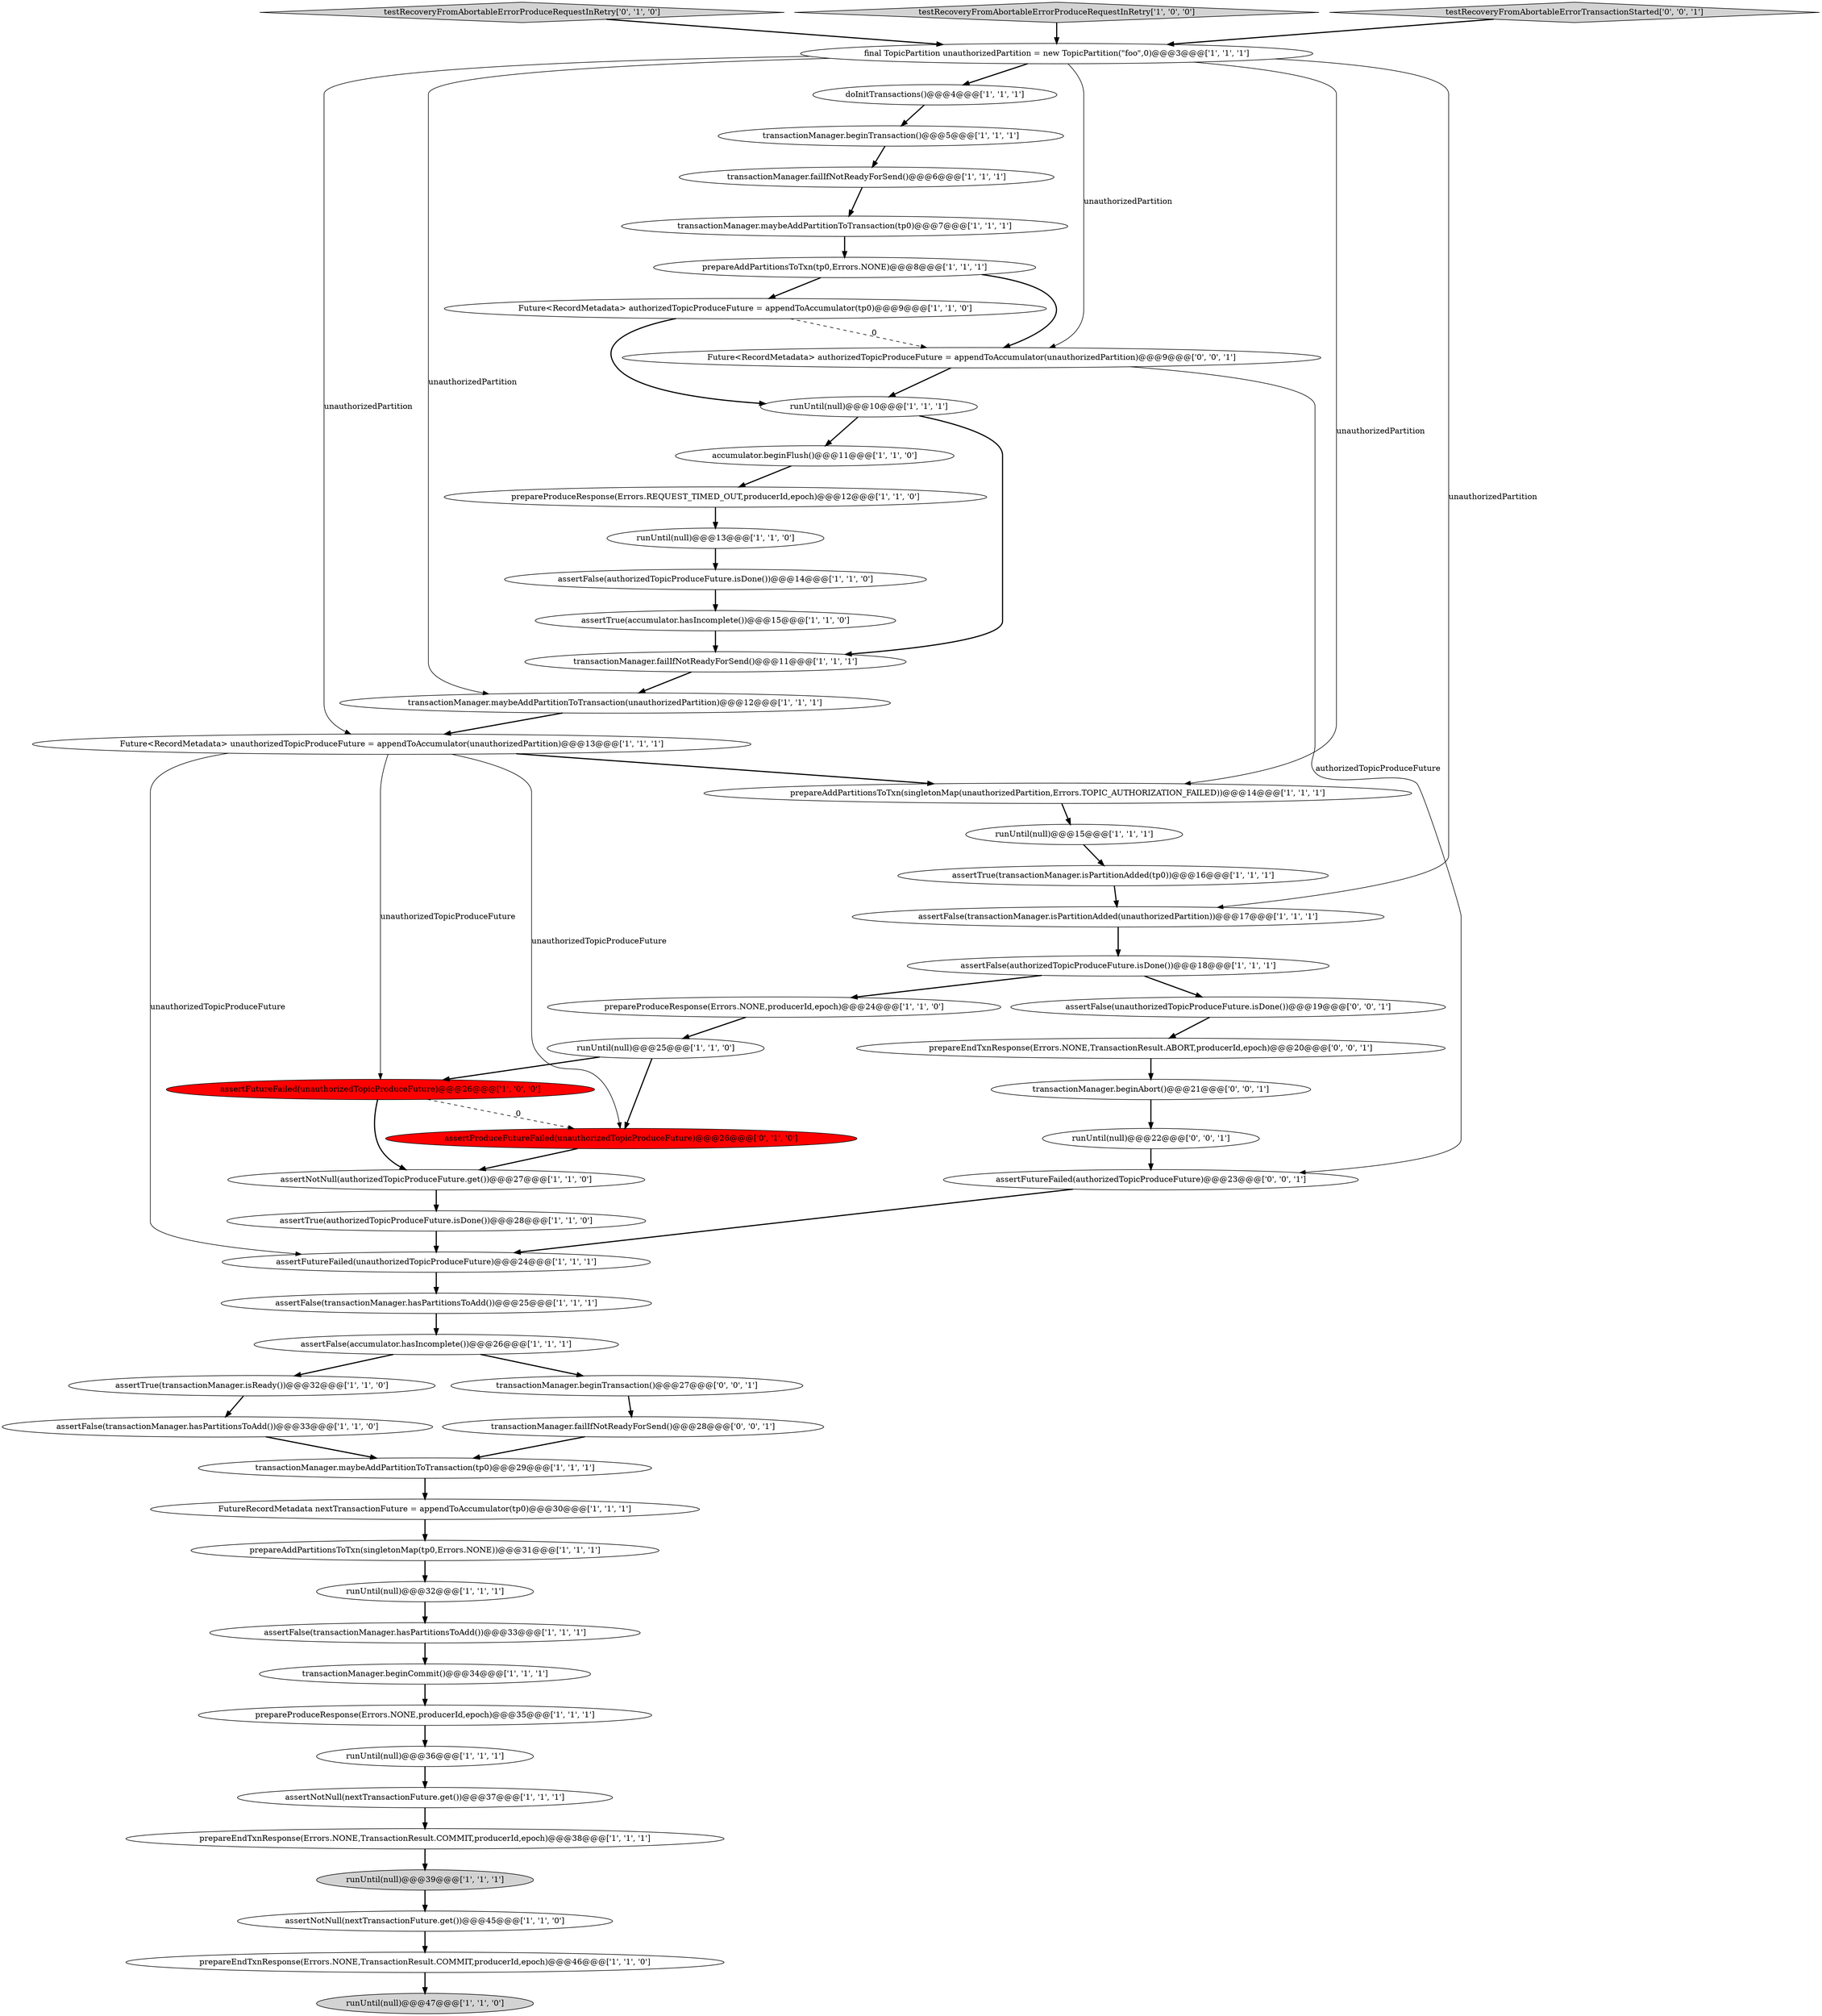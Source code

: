 digraph {
28 [style = filled, label = "assertFutureFailed(unauthorizedTopicProduceFuture)@@@24@@@['1', '1', '1']", fillcolor = white, shape = ellipse image = "AAA0AAABBB1BBB"];
34 [style = filled, label = "transactionManager.maybeAddPartitionToTransaction(tp0)@@@29@@@['1', '1', '1']", fillcolor = white, shape = ellipse image = "AAA0AAABBB1BBB"];
51 [style = filled, label = "transactionManager.beginAbort()@@@21@@@['0', '0', '1']", fillcolor = white, shape = ellipse image = "AAA0AAABBB3BBB"];
1 [style = filled, label = "Future<RecordMetadata> unauthorizedTopicProduceFuture = appendToAccumulator(unauthorizedPartition)@@@13@@@['1', '1', '1']", fillcolor = white, shape = ellipse image = "AAA0AAABBB1BBB"];
30 [style = filled, label = "prepareEndTxnResponse(Errors.NONE,TransactionResult.COMMIT,producerId,epoch)@@@38@@@['1', '1', '1']", fillcolor = white, shape = ellipse image = "AAA0AAABBB1BBB"];
33 [style = filled, label = "assertFalse(transactionManager.hasPartitionsToAdd())@@@25@@@['1', '1', '1']", fillcolor = white, shape = ellipse image = "AAA0AAABBB1BBB"];
43 [style = filled, label = "prepareAddPartitionsToTxn(singletonMap(tp0,Errors.NONE))@@@31@@@['1', '1', '1']", fillcolor = white, shape = ellipse image = "AAA0AAABBB1BBB"];
20 [style = filled, label = "transactionManager.beginCommit()@@@34@@@['1', '1', '1']", fillcolor = white, shape = ellipse image = "AAA0AAABBB1BBB"];
10 [style = filled, label = "transactionManager.beginTransaction()@@@5@@@['1', '1', '1']", fillcolor = white, shape = ellipse image = "AAA0AAABBB1BBB"];
5 [style = filled, label = "runUntil(null)@@@25@@@['1', '1', '0']", fillcolor = white, shape = ellipse image = "AAA0AAABBB1BBB"];
42 [style = filled, label = "assertFalse(accumulator.hasIncomplete())@@@26@@@['1', '1', '1']", fillcolor = white, shape = ellipse image = "AAA0AAABBB1BBB"];
49 [style = filled, label = "Future<RecordMetadata> authorizedTopicProduceFuture = appendToAccumulator(unauthorizedPartition)@@@9@@@['0', '0', '1']", fillcolor = white, shape = ellipse image = "AAA0AAABBB3BBB"];
31 [style = filled, label = "FutureRecordMetadata nextTransactionFuture = appendToAccumulator(tp0)@@@30@@@['1', '1', '1']", fillcolor = white, shape = ellipse image = "AAA0AAABBB1BBB"];
32 [style = filled, label = "prepareEndTxnResponse(Errors.NONE,TransactionResult.COMMIT,producerId,epoch)@@@46@@@['1', '1', '0']", fillcolor = white, shape = ellipse image = "AAA0AAABBB1BBB"];
47 [style = filled, label = "testRecoveryFromAbortableErrorProduceRequestInRetry['0', '1', '0']", fillcolor = lightgray, shape = diamond image = "AAA0AAABBB2BBB"];
3 [style = filled, label = "prepareAddPartitionsToTxn(singletonMap(unauthorizedPartition,Errors.TOPIC_AUTHORIZATION_FAILED))@@@14@@@['1', '1', '1']", fillcolor = white, shape = ellipse image = "AAA0AAABBB1BBB"];
11 [style = filled, label = "testRecoveryFromAbortableErrorProduceRequestInRetry['1', '0', '0']", fillcolor = lightgray, shape = diamond image = "AAA0AAABBB1BBB"];
55 [style = filled, label = "testRecoveryFromAbortableErrorTransactionStarted['0', '0', '1']", fillcolor = lightgray, shape = diamond image = "AAA0AAABBB3BBB"];
52 [style = filled, label = "prepareEndTxnResponse(Errors.NONE,TransactionResult.ABORT,producerId,epoch)@@@20@@@['0', '0', '1']", fillcolor = white, shape = ellipse image = "AAA0AAABBB3BBB"];
41 [style = filled, label = "assertFalse(authorizedTopicProduceFuture.isDone())@@@14@@@['1', '1', '0']", fillcolor = white, shape = ellipse image = "AAA0AAABBB1BBB"];
7 [style = filled, label = "assertTrue(transactionManager.isPartitionAdded(tp0))@@@16@@@['1', '1', '1']", fillcolor = white, shape = ellipse image = "AAA0AAABBB1BBB"];
2 [style = filled, label = "prepareAddPartitionsToTxn(tp0,Errors.NONE)@@@8@@@['1', '1', '1']", fillcolor = white, shape = ellipse image = "AAA0AAABBB1BBB"];
21 [style = filled, label = "runUntil(null)@@@47@@@['1', '1', '0']", fillcolor = lightgray, shape = ellipse image = "AAA0AAABBB1BBB"];
27 [style = filled, label = "runUntil(null)@@@36@@@['1', '1', '1']", fillcolor = white, shape = ellipse image = "AAA0AAABBB1BBB"];
46 [style = filled, label = "assertProduceFutureFailed(unauthorizedTopicProduceFuture)@@@26@@@['0', '1', '0']", fillcolor = red, shape = ellipse image = "AAA1AAABBB2BBB"];
36 [style = filled, label = "assertFalse(transactionManager.isPartitionAdded(unauthorizedPartition))@@@17@@@['1', '1', '1']", fillcolor = white, shape = ellipse image = "AAA0AAABBB1BBB"];
44 [style = filled, label = "assertNotNull(nextTransactionFuture.get())@@@37@@@['1', '1', '1']", fillcolor = white, shape = ellipse image = "AAA0AAABBB1BBB"];
19 [style = filled, label = "runUntil(null)@@@13@@@['1', '1', '0']", fillcolor = white, shape = ellipse image = "AAA0AAABBB1BBB"];
9 [style = filled, label = "doInitTransactions()@@@4@@@['1', '1', '1']", fillcolor = white, shape = ellipse image = "AAA0AAABBB1BBB"];
6 [style = filled, label = "runUntil(null)@@@32@@@['1', '1', '1']", fillcolor = white, shape = ellipse image = "AAA0AAABBB1BBB"];
13 [style = filled, label = "assertFalse(authorizedTopicProduceFuture.isDone())@@@18@@@['1', '1', '1']", fillcolor = white, shape = ellipse image = "AAA0AAABBB1BBB"];
8 [style = filled, label = "prepareProduceResponse(Errors.NONE,producerId,epoch)@@@35@@@['1', '1', '1']", fillcolor = white, shape = ellipse image = "AAA0AAABBB1BBB"];
16 [style = filled, label = "assertNotNull(nextTransactionFuture.get())@@@45@@@['1', '1', '0']", fillcolor = white, shape = ellipse image = "AAA0AAABBB1BBB"];
26 [style = filled, label = "Future<RecordMetadata> authorizedTopicProduceFuture = appendToAccumulator(tp0)@@@9@@@['1', '1', '0']", fillcolor = white, shape = ellipse image = "AAA0AAABBB1BBB"];
53 [style = filled, label = "assertFutureFailed(authorizedTopicProduceFuture)@@@23@@@['0', '0', '1']", fillcolor = white, shape = ellipse image = "AAA0AAABBB3BBB"];
15 [style = filled, label = "assertTrue(transactionManager.isReady())@@@32@@@['1', '1', '0']", fillcolor = white, shape = ellipse image = "AAA0AAABBB1BBB"];
22 [style = filled, label = "assertFutureFailed(unauthorizedTopicProduceFuture)@@@26@@@['1', '0', '0']", fillcolor = red, shape = ellipse image = "AAA1AAABBB1BBB"];
39 [style = filled, label = "runUntil(null)@@@15@@@['1', '1', '1']", fillcolor = white, shape = ellipse image = "AAA0AAABBB1BBB"];
4 [style = filled, label = "prepareProduceResponse(Errors.NONE,producerId,epoch)@@@24@@@['1', '1', '0']", fillcolor = white, shape = ellipse image = "AAA0AAABBB1BBB"];
38 [style = filled, label = "assertFalse(transactionManager.hasPartitionsToAdd())@@@33@@@['1', '1', '0']", fillcolor = white, shape = ellipse image = "AAA0AAABBB1BBB"];
0 [style = filled, label = "transactionManager.failIfNotReadyForSend()@@@11@@@['1', '1', '1']", fillcolor = white, shape = ellipse image = "AAA0AAABBB1BBB"];
18 [style = filled, label = "final TopicPartition unauthorizedPartition = new TopicPartition(\"foo\",0)@@@3@@@['1', '1', '1']", fillcolor = white, shape = ellipse image = "AAA0AAABBB1BBB"];
35 [style = filled, label = "transactionManager.maybeAddPartitionToTransaction(unauthorizedPartition)@@@12@@@['1', '1', '1']", fillcolor = white, shape = ellipse image = "AAA0AAABBB1BBB"];
50 [style = filled, label = "assertFalse(unauthorizedTopicProduceFuture.isDone())@@@19@@@['0', '0', '1']", fillcolor = white, shape = ellipse image = "AAA0AAABBB3BBB"];
37 [style = filled, label = "assertTrue(authorizedTopicProduceFuture.isDone())@@@28@@@['1', '1', '0']", fillcolor = white, shape = ellipse image = "AAA0AAABBB1BBB"];
48 [style = filled, label = "runUntil(null)@@@22@@@['0', '0', '1']", fillcolor = white, shape = ellipse image = "AAA0AAABBB3BBB"];
56 [style = filled, label = "transactionManager.beginTransaction()@@@27@@@['0', '0', '1']", fillcolor = white, shape = ellipse image = "AAA0AAABBB3BBB"];
25 [style = filled, label = "transactionManager.maybeAddPartitionToTransaction(tp0)@@@7@@@['1', '1', '1']", fillcolor = white, shape = ellipse image = "AAA0AAABBB1BBB"];
45 [style = filled, label = "accumulator.beginFlush()@@@11@@@['1', '1', '0']", fillcolor = white, shape = ellipse image = "AAA0AAABBB1BBB"];
17 [style = filled, label = "assertNotNull(authorizedTopicProduceFuture.get())@@@27@@@['1', '1', '0']", fillcolor = white, shape = ellipse image = "AAA0AAABBB1BBB"];
12 [style = filled, label = "transactionManager.failIfNotReadyForSend()@@@6@@@['1', '1', '1']", fillcolor = white, shape = ellipse image = "AAA0AAABBB1BBB"];
23 [style = filled, label = "prepareProduceResponse(Errors.REQUEST_TIMED_OUT,producerId,epoch)@@@12@@@['1', '1', '0']", fillcolor = white, shape = ellipse image = "AAA0AAABBB1BBB"];
29 [style = filled, label = "assertTrue(accumulator.hasIncomplete())@@@15@@@['1', '1', '0']", fillcolor = white, shape = ellipse image = "AAA0AAABBB1BBB"];
54 [style = filled, label = "transactionManager.failIfNotReadyForSend()@@@28@@@['0', '0', '1']", fillcolor = white, shape = ellipse image = "AAA0AAABBB3BBB"];
14 [style = filled, label = "assertFalse(transactionManager.hasPartitionsToAdd())@@@33@@@['1', '1', '1']", fillcolor = white, shape = ellipse image = "AAA0AAABBB1BBB"];
24 [style = filled, label = "runUntil(null)@@@39@@@['1', '1', '1']", fillcolor = lightgray, shape = ellipse image = "AAA0AAABBB1BBB"];
40 [style = filled, label = "runUntil(null)@@@10@@@['1', '1', '1']", fillcolor = white, shape = ellipse image = "AAA0AAABBB1BBB"];
44->30 [style = bold, label=""];
15->38 [style = bold, label=""];
30->24 [style = bold, label=""];
2->26 [style = bold, label=""];
32->21 [style = bold, label=""];
37->28 [style = bold, label=""];
18->35 [style = solid, label="unauthorizedPartition"];
45->23 [style = bold, label=""];
18->3 [style = solid, label="unauthorizedPartition"];
47->18 [style = bold, label=""];
41->29 [style = bold, label=""];
55->18 [style = bold, label=""];
27->44 [style = bold, label=""];
18->1 [style = solid, label="unauthorizedPartition"];
1->22 [style = solid, label="unauthorizedTopicProduceFuture"];
29->0 [style = bold, label=""];
1->3 [style = bold, label=""];
40->0 [style = bold, label=""];
18->49 [style = solid, label="unauthorizedPartition"];
22->46 [style = dashed, label="0"];
34->31 [style = bold, label=""];
26->40 [style = bold, label=""];
16->32 [style = bold, label=""];
48->53 [style = bold, label=""];
9->10 [style = bold, label=""];
17->37 [style = bold, label=""];
26->49 [style = dashed, label="0"];
25->2 [style = bold, label=""];
50->52 [style = bold, label=""];
43->6 [style = bold, label=""];
11->18 [style = bold, label=""];
56->54 [style = bold, label=""];
13->50 [style = bold, label=""];
6->14 [style = bold, label=""];
24->16 [style = bold, label=""];
20->8 [style = bold, label=""];
36->13 [style = bold, label=""];
51->48 [style = bold, label=""];
35->1 [style = bold, label=""];
28->33 [style = bold, label=""];
39->7 [style = bold, label=""];
19->41 [style = bold, label=""];
2->49 [style = bold, label=""];
10->12 [style = bold, label=""];
42->56 [style = bold, label=""];
12->25 [style = bold, label=""];
33->42 [style = bold, label=""];
23->19 [style = bold, label=""];
49->53 [style = solid, label="authorizedTopicProduceFuture"];
18->9 [style = bold, label=""];
38->34 [style = bold, label=""];
0->35 [style = bold, label=""];
22->17 [style = bold, label=""];
31->43 [style = bold, label=""];
3->39 [style = bold, label=""];
1->46 [style = solid, label="unauthorizedTopicProduceFuture"];
40->45 [style = bold, label=""];
52->51 [style = bold, label=""];
49->40 [style = bold, label=""];
8->27 [style = bold, label=""];
5->22 [style = bold, label=""];
5->46 [style = bold, label=""];
4->5 [style = bold, label=""];
46->17 [style = bold, label=""];
53->28 [style = bold, label=""];
18->36 [style = solid, label="unauthorizedPartition"];
7->36 [style = bold, label=""];
1->28 [style = solid, label="unauthorizedTopicProduceFuture"];
42->15 [style = bold, label=""];
14->20 [style = bold, label=""];
54->34 [style = bold, label=""];
13->4 [style = bold, label=""];
}
